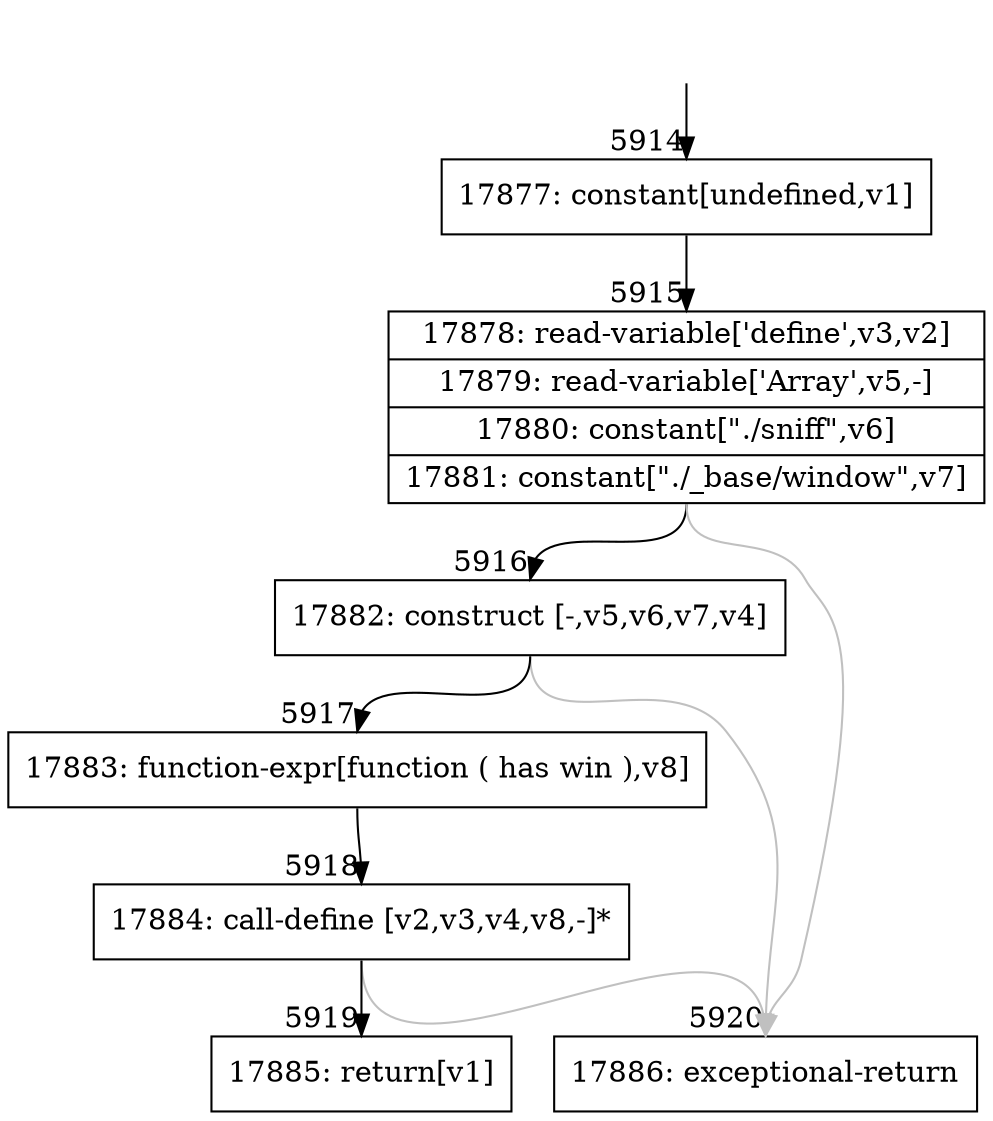 digraph {
rankdir="TD"
BB_entry393[shape=none,label=""];
BB_entry393 -> BB5914 [tailport=s, headport=n, headlabel="    5914"]
BB5914 [shape=record label="{17877: constant[undefined,v1]}" ] 
BB5914 -> BB5915 [tailport=s, headport=n, headlabel="      5915"]
BB5915 [shape=record label="{17878: read-variable['define',v3,v2]|17879: read-variable['Array',v5,-]|17880: constant[\"./sniff\",v6]|17881: constant[\"./_base/window\",v7]}" ] 
BB5915 -> BB5916 [tailport=s, headport=n, headlabel="      5916"]
BB5915 -> BB5920 [tailport=s, headport=n, color=gray, headlabel="      5920"]
BB5916 [shape=record label="{17882: construct [-,v5,v6,v7,v4]}" ] 
BB5916 -> BB5917 [tailport=s, headport=n, headlabel="      5917"]
BB5916 -> BB5920 [tailport=s, headport=n, color=gray]
BB5917 [shape=record label="{17883: function-expr[function ( has win ),v8]}" ] 
BB5917 -> BB5918 [tailport=s, headport=n, headlabel="      5918"]
BB5918 [shape=record label="{17884: call-define [v2,v3,v4,v8,-]*}" ] 
BB5918 -> BB5919 [tailport=s, headport=n, headlabel="      5919"]
BB5918 -> BB5920 [tailport=s, headport=n, color=gray]
BB5919 [shape=record label="{17885: return[v1]}" ] 
BB5920 [shape=record label="{17886: exceptional-return}" ] 
//#$~ 8487
}
